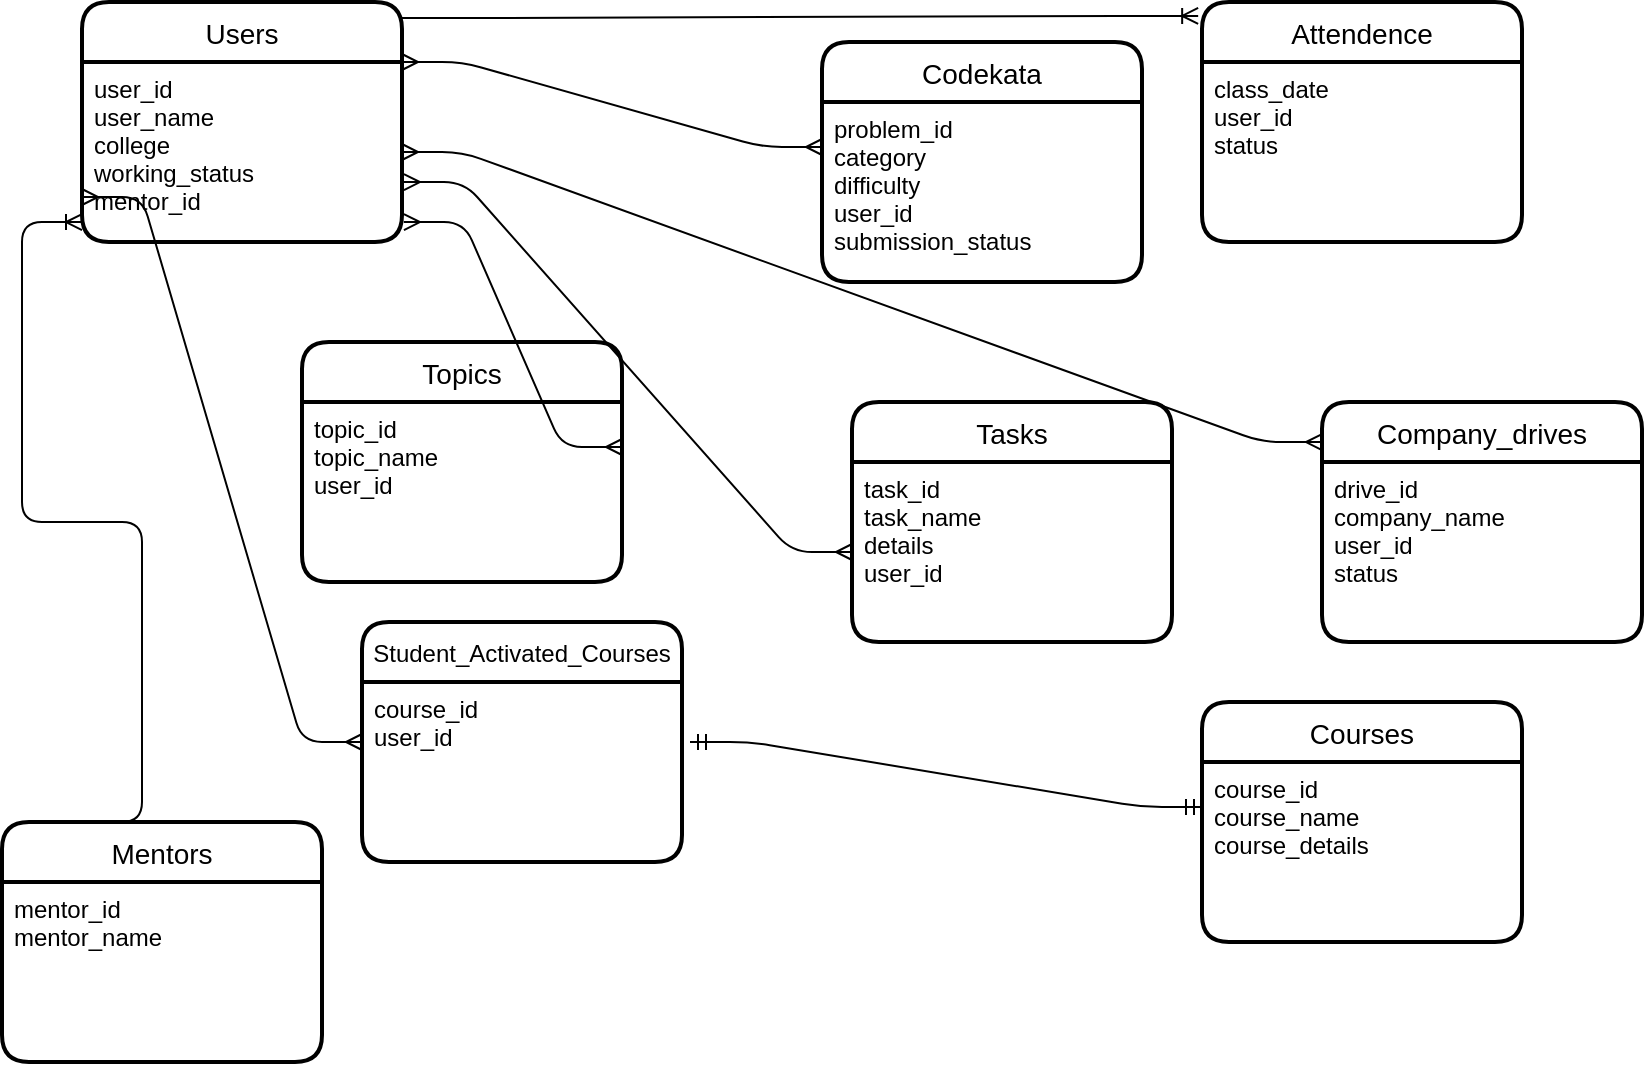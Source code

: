 <mxfile version="13.8.2"><diagram id="Rh38jfBgJOSzfxLcfMoQ" name="Page-1"><mxGraphModel dx="1718" dy="380" grid="1" gridSize="10" guides="1" tooltips="1" connect="1" arrows="1" fold="1" page="1" pageScale="1" pageWidth="850" pageHeight="1100" math="0" shadow="0"><root><mxCell id="0"/><mxCell id="1" parent="0"/><mxCell id="y4Jn901hORSoKFC6Q8Kc-1" value="Users" style="swimlane;childLayout=stackLayout;horizontal=1;startSize=30;horizontalStack=0;rounded=1;fontSize=14;fontStyle=0;strokeWidth=2;resizeParent=0;resizeLast=1;shadow=0;dashed=0;align=center;" vertex="1" parent="1"><mxGeometry x="40" y="40" width="160" height="120" as="geometry"/></mxCell><mxCell id="y4Jn901hORSoKFC6Q8Kc-2" value="user_id &#10;user_name&#10;college&#10;working_status&#10;mentor_id" style="align=left;strokeColor=none;fillColor=none;spacingLeft=4;fontSize=12;verticalAlign=top;resizable=0;rotatable=0;part=1;" vertex="1" parent="y4Jn901hORSoKFC6Q8Kc-1"><mxGeometry y="30" width="160" height="90" as="geometry"/></mxCell><mxCell id="y4Jn901hORSoKFC6Q8Kc-3" value="Codekata" style="swimlane;childLayout=stackLayout;horizontal=1;startSize=30;horizontalStack=0;rounded=1;fontSize=14;fontStyle=0;strokeWidth=2;resizeParent=0;resizeLast=1;shadow=0;dashed=0;align=center;" vertex="1" parent="1"><mxGeometry x="410" y="60" width="160" height="120" as="geometry"/></mxCell><mxCell id="y4Jn901hORSoKFC6Q8Kc-4" value="problem_id&#10;category&#10;difficulty&#10;user_id&#10;submission_status" style="align=left;strokeColor=none;fillColor=none;spacingLeft=4;fontSize=12;verticalAlign=top;resizable=0;rotatable=0;part=1;" vertex="1" parent="y4Jn901hORSoKFC6Q8Kc-3"><mxGeometry y="30" width="160" height="90" as="geometry"/></mxCell><mxCell id="y4Jn901hORSoKFC6Q8Kc-5" value="Attendence" style="swimlane;childLayout=stackLayout;horizontal=1;startSize=30;horizontalStack=0;rounded=1;fontSize=14;fontStyle=0;strokeWidth=2;resizeParent=0;resizeLast=1;shadow=0;dashed=0;align=center;" vertex="1" parent="1"><mxGeometry x="600" y="40" width="160" height="120" as="geometry"/></mxCell><mxCell id="y4Jn901hORSoKFC6Q8Kc-6" value="class_date&#10;user_id&#10;status" style="align=left;strokeColor=none;fillColor=none;spacingLeft=4;fontSize=12;verticalAlign=top;resizable=0;rotatable=0;part=1;" vertex="1" parent="y4Jn901hORSoKFC6Q8Kc-5"><mxGeometry y="30" width="160" height="90" as="geometry"/></mxCell><mxCell id="y4Jn901hORSoKFC6Q8Kc-7" value="Topics" style="swimlane;childLayout=stackLayout;horizontal=1;startSize=30;horizontalStack=0;rounded=1;fontSize=14;fontStyle=0;strokeWidth=2;resizeParent=0;resizeLast=1;shadow=0;dashed=0;align=center;" vertex="1" parent="1"><mxGeometry x="150" y="210" width="160" height="120" as="geometry"/></mxCell><mxCell id="y4Jn901hORSoKFC6Q8Kc-8" value="topic_id&#10;topic_name&#10;user_id" style="align=left;strokeColor=none;fillColor=none;spacingLeft=4;fontSize=12;verticalAlign=top;resizable=0;rotatable=0;part=1;" vertex="1" parent="y4Jn901hORSoKFC6Q8Kc-7"><mxGeometry y="30" width="160" height="90" as="geometry"/></mxCell><mxCell id="y4Jn901hORSoKFC6Q8Kc-9" value="Tasks" style="swimlane;childLayout=stackLayout;horizontal=1;startSize=30;horizontalStack=0;rounded=1;fontSize=14;fontStyle=0;strokeWidth=2;resizeParent=0;resizeLast=1;shadow=0;dashed=0;align=center;" vertex="1" parent="1"><mxGeometry x="425" y="240" width="160" height="120" as="geometry"/></mxCell><mxCell id="y4Jn901hORSoKFC6Q8Kc-10" value="task_id&#10;task_name&#10;details&#10;user_id" style="align=left;strokeColor=none;fillColor=none;spacingLeft=4;fontSize=12;verticalAlign=top;resizable=0;rotatable=0;part=1;" vertex="1" parent="y4Jn901hORSoKFC6Q8Kc-9"><mxGeometry y="30" width="160" height="90" as="geometry"/></mxCell><mxCell id="y4Jn901hORSoKFC6Q8Kc-11" value="Company_drives" style="swimlane;childLayout=stackLayout;horizontal=1;startSize=30;horizontalStack=0;rounded=1;fontSize=14;fontStyle=0;strokeWidth=2;resizeParent=0;resizeLast=1;shadow=0;dashed=0;align=center;" vertex="1" parent="1"><mxGeometry x="660" y="240" width="160" height="120" as="geometry"/></mxCell><mxCell id="y4Jn901hORSoKFC6Q8Kc-12" value="drive_id&#10;company_name&#10;user_id&#10;status" style="align=left;strokeColor=none;fillColor=none;spacingLeft=4;fontSize=12;verticalAlign=top;resizable=0;rotatable=0;part=1;" vertex="1" parent="y4Jn901hORSoKFC6Q8Kc-11"><mxGeometry y="30" width="160" height="90" as="geometry"/></mxCell><mxCell id="y4Jn901hORSoKFC6Q8Kc-13" value="Mentors" style="swimlane;childLayout=stackLayout;horizontal=1;startSize=30;horizontalStack=0;rounded=1;fontSize=14;fontStyle=0;strokeWidth=2;resizeParent=0;resizeLast=1;shadow=0;dashed=0;align=center;" vertex="1" parent="1"><mxGeometry y="450" width="160" height="120" as="geometry"/></mxCell><mxCell id="y4Jn901hORSoKFC6Q8Kc-14" value="mentor_id&#10;mentor_name&#10;" style="align=left;strokeColor=none;fillColor=none;spacingLeft=4;fontSize=12;verticalAlign=top;resizable=0;rotatable=0;part=1;" vertex="1" parent="y4Jn901hORSoKFC6Q8Kc-13"><mxGeometry y="30" width="160" height="90" as="geometry"/></mxCell><mxCell id="y4Jn901hORSoKFC6Q8Kc-15" value="Student_Activated_Courses" style="swimlane;childLayout=stackLayout;horizontal=1;startSize=30;horizontalStack=0;rounded=1;fontSize=12;fontStyle=0;strokeWidth=2;resizeParent=0;resizeLast=1;shadow=0;dashed=0;align=center;" vertex="1" parent="1"><mxGeometry x="180" y="350" width="160" height="120" as="geometry"/></mxCell><mxCell id="y4Jn901hORSoKFC6Q8Kc-16" value="course_id&#10;user_id&#10;" style="align=left;strokeColor=none;fillColor=none;spacingLeft=4;fontSize=12;verticalAlign=top;resizable=0;rotatable=0;part=1;" vertex="1" parent="y4Jn901hORSoKFC6Q8Kc-15"><mxGeometry y="30" width="160" height="90" as="geometry"/></mxCell><mxCell id="y4Jn901hORSoKFC6Q8Kc-17" value="Courses" style="swimlane;childLayout=stackLayout;horizontal=1;startSize=30;horizontalStack=0;rounded=1;fontSize=14;fontStyle=0;strokeWidth=2;resizeParent=0;resizeLast=1;shadow=0;dashed=0;align=center;" vertex="1" parent="1"><mxGeometry x="600" y="390" width="160" height="120" as="geometry"/></mxCell><mxCell id="y4Jn901hORSoKFC6Q8Kc-18" value="course_id&#10;course_name&#10;course_details&#10;" style="align=left;strokeColor=none;fillColor=none;spacingLeft=4;fontSize=12;verticalAlign=top;resizable=0;rotatable=0;part=1;" vertex="1" parent="y4Jn901hORSoKFC6Q8Kc-17"><mxGeometry y="30" width="160" height="90" as="geometry"/></mxCell><mxCell id="y4Jn901hORSoKFC6Q8Kc-23" value="" style="edgeStyle=entityRelationEdgeStyle;fontSize=12;html=1;endArrow=ERmany;startArrow=ERmany;entryX=0;entryY=0.25;entryDx=0;entryDy=0;exitX=1;exitY=0;exitDx=0;exitDy=0;" edge="1" parent="1" source="y4Jn901hORSoKFC6Q8Kc-2" target="y4Jn901hORSoKFC6Q8Kc-4"><mxGeometry width="100" height="100" relative="1" as="geometry"><mxPoint x="170" y="160" as="sourcePoint"/><mxPoint x="270" y="60" as="targetPoint"/></mxGeometry></mxCell><mxCell id="y4Jn901hORSoKFC6Q8Kc-24" value="" style="edgeStyle=entityRelationEdgeStyle;fontSize=12;html=1;endArrow=ERoneToMany;exitX=1;exitY=0.067;exitDx=0;exitDy=0;exitPerimeter=0;entryX=-0.012;entryY=0.058;entryDx=0;entryDy=0;entryPerimeter=0;" edge="1" parent="1" source="y4Jn901hORSoKFC6Q8Kc-1" target="y4Jn901hORSoKFC6Q8Kc-5"><mxGeometry width="100" height="100" relative="1" as="geometry"><mxPoint x="220" y="150" as="sourcePoint"/><mxPoint x="320" y="50" as="targetPoint"/></mxGeometry></mxCell><mxCell id="y4Jn901hORSoKFC6Q8Kc-26" value="" style="edgeStyle=entityRelationEdgeStyle;fontSize=12;html=1;endArrow=ERmany;startArrow=ERmany;entryX=1.006;entryY=0.667;entryDx=0;entryDy=0;exitX=0;exitY=0.5;exitDx=0;exitDy=0;entryPerimeter=0;" edge="1" parent="1" source="y4Jn901hORSoKFC6Q8Kc-10" target="y4Jn901hORSoKFC6Q8Kc-2"><mxGeometry width="100" height="100" relative="1" as="geometry"><mxPoint x="190" y="270" as="sourcePoint"/><mxPoint x="290" y="170" as="targetPoint"/></mxGeometry></mxCell><mxCell id="y4Jn901hORSoKFC6Q8Kc-35" value="" style="edgeStyle=entityRelationEdgeStyle;fontSize=12;html=1;endArrow=ERmany;startArrow=ERmany;entryX=0;entryY=0.167;entryDx=0;entryDy=0;entryPerimeter=0;exitX=1;exitY=0.5;exitDx=0;exitDy=0;" edge="1" parent="1" source="y4Jn901hORSoKFC6Q8Kc-2" target="y4Jn901hORSoKFC6Q8Kc-11"><mxGeometry width="100" height="100" relative="1" as="geometry"><mxPoint x="370" y="290" as="sourcePoint"/><mxPoint x="470" y="190" as="targetPoint"/></mxGeometry></mxCell><mxCell id="y4Jn901hORSoKFC6Q8Kc-38" value="" style="edgeStyle=entityRelationEdgeStyle;fontSize=12;html=1;endArrow=ERmany;startArrow=ERmany;exitX=1;exitY=0.25;exitDx=0;exitDy=0;entryX=1.006;entryY=0.889;entryDx=0;entryDy=0;entryPerimeter=0;" edge="1" parent="1" source="y4Jn901hORSoKFC6Q8Kc-8" target="y4Jn901hORSoKFC6Q8Kc-2"><mxGeometry width="100" height="100" relative="1" as="geometry"><mxPoint x="370" y="290" as="sourcePoint"/><mxPoint x="470" y="190" as="targetPoint"/></mxGeometry></mxCell><mxCell id="y4Jn901hORSoKFC6Q8Kc-39" value="" style="edgeStyle=entityRelationEdgeStyle;fontSize=12;html=1;endArrow=ERmandOne;startArrow=ERmandOne;exitX=1.025;exitY=0.333;exitDx=0;exitDy=0;exitPerimeter=0;entryX=0;entryY=0.25;entryDx=0;entryDy=0;" edge="1" parent="1" source="y4Jn901hORSoKFC6Q8Kc-16" target="y4Jn901hORSoKFC6Q8Kc-18"><mxGeometry width="100" height="100" relative="1" as="geometry"><mxPoint x="510" y="530" as="sourcePoint"/><mxPoint x="610" y="430" as="targetPoint"/></mxGeometry></mxCell><mxCell id="y4Jn901hORSoKFC6Q8Kc-40" value="" style="edgeStyle=entityRelationEdgeStyle;fontSize=12;html=1;endArrow=ERmany;startArrow=ERmany;exitX=0;exitY=0.5;exitDx=0;exitDy=0;entryX=0;entryY=0.75;entryDx=0;entryDy=0;" edge="1" parent="1" source="y4Jn901hORSoKFC6Q8Kc-15" target="y4Jn901hORSoKFC6Q8Kc-2"><mxGeometry width="100" height="100" relative="1" as="geometry"><mxPoint x="250" y="400" as="sourcePoint"/><mxPoint x="30" y="110" as="targetPoint"/></mxGeometry></mxCell><mxCell id="y4Jn901hORSoKFC6Q8Kc-41" value="" style="edgeStyle=entityRelationEdgeStyle;fontSize=12;html=1;endArrow=ERoneToMany;exitX=0.25;exitY=0;exitDx=0;exitDy=0;entryX=0;entryY=0.889;entryDx=0;entryDy=0;entryPerimeter=0;" edge="1" parent="1" source="y4Jn901hORSoKFC6Q8Kc-13" target="y4Jn901hORSoKFC6Q8Kc-2"><mxGeometry width="100" height="100" relative="1" as="geometry"><mxPoint x="370" y="390" as="sourcePoint"/><mxPoint x="30" y="150" as="targetPoint"/></mxGeometry></mxCell></root></mxGraphModel></diagram></mxfile>
